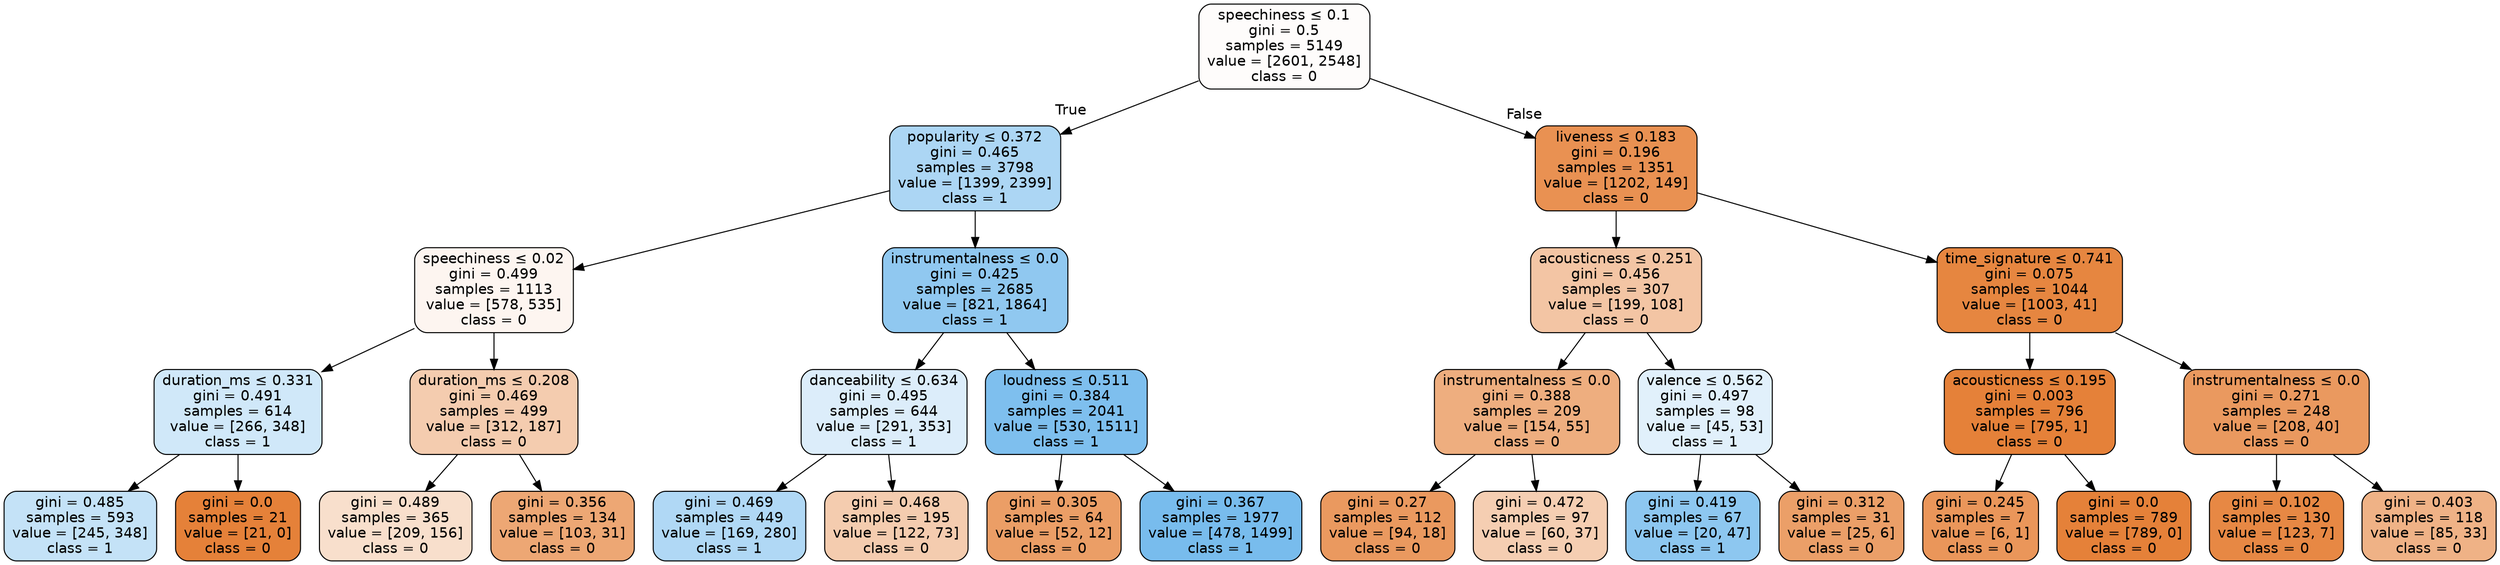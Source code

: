 digraph Tree {
node [shape=box, style="filled, rounded", color="black", fontname=helvetica] ;
edge [fontname=helvetica] ;
0 [label=<speechiness &le; 0.1<br/>gini = 0.5<br/>samples = 5149<br/>value = [2601, 2548]<br/>class = 0>, fillcolor="#e5813905"] ;
1 [label=<popularity &le; 0.372<br/>gini = 0.465<br/>samples = 3798<br/>value = [1399, 2399]<br/>class = 1>, fillcolor="#399de56a"] ;
0 -> 1 [labeldistance=2.5, labelangle=45, headlabel="True"] ;
2 [label=<speechiness &le; 0.02<br/>gini = 0.499<br/>samples = 1113<br/>value = [578, 535]<br/>class = 0>, fillcolor="#e5813913"] ;
1 -> 2 ;
3 [label=<duration_ms &le; 0.331<br/>gini = 0.491<br/>samples = 614<br/>value = [266, 348]<br/>class = 1>, fillcolor="#399de53c"] ;
2 -> 3 ;
4 [label=<gini = 0.485<br/>samples = 593<br/>value = [245, 348]<br/>class = 1>, fillcolor="#399de54b"] ;
3 -> 4 ;
5 [label=<gini = 0.0<br/>samples = 21<br/>value = [21, 0]<br/>class = 0>, fillcolor="#e58139ff"] ;
3 -> 5 ;
6 [label=<duration_ms &le; 0.208<br/>gini = 0.469<br/>samples = 499<br/>value = [312, 187]<br/>class = 0>, fillcolor="#e5813966"] ;
2 -> 6 ;
7 [label=<gini = 0.489<br/>samples = 365<br/>value = [209, 156]<br/>class = 0>, fillcolor="#e5813941"] ;
6 -> 7 ;
8 [label=<gini = 0.356<br/>samples = 134<br/>value = [103, 31]<br/>class = 0>, fillcolor="#e58139b2"] ;
6 -> 8 ;
9 [label=<instrumentalness &le; 0.0<br/>gini = 0.425<br/>samples = 2685<br/>value = [821, 1864]<br/>class = 1>, fillcolor="#399de58f"] ;
1 -> 9 ;
10 [label=<danceability &le; 0.634<br/>gini = 0.495<br/>samples = 644<br/>value = [291, 353]<br/>class = 1>, fillcolor="#399de52d"] ;
9 -> 10 ;
11 [label=<gini = 0.469<br/>samples = 449<br/>value = [169, 280]<br/>class = 1>, fillcolor="#399de565"] ;
10 -> 11 ;
12 [label=<gini = 0.468<br/>samples = 195<br/>value = [122, 73]<br/>class = 0>, fillcolor="#e5813966"] ;
10 -> 12 ;
13 [label=<loudness &le; 0.511<br/>gini = 0.384<br/>samples = 2041<br/>value = [530, 1511]<br/>class = 1>, fillcolor="#399de5a6"] ;
9 -> 13 ;
14 [label=<gini = 0.305<br/>samples = 64<br/>value = [52, 12]<br/>class = 0>, fillcolor="#e58139c4"] ;
13 -> 14 ;
15 [label=<gini = 0.367<br/>samples = 1977<br/>value = [478, 1499]<br/>class = 1>, fillcolor="#399de5ae"] ;
13 -> 15 ;
16 [label=<liveness &le; 0.183<br/>gini = 0.196<br/>samples = 1351<br/>value = [1202, 149]<br/>class = 0>, fillcolor="#e58139df"] ;
0 -> 16 [labeldistance=2.5, labelangle=-45, headlabel="False"] ;
17 [label=<acousticness &le; 0.251<br/>gini = 0.456<br/>samples = 307<br/>value = [199, 108]<br/>class = 0>, fillcolor="#e5813975"] ;
16 -> 17 ;
18 [label=<instrumentalness &le; 0.0<br/>gini = 0.388<br/>samples = 209<br/>value = [154, 55]<br/>class = 0>, fillcolor="#e58139a4"] ;
17 -> 18 ;
19 [label=<gini = 0.27<br/>samples = 112<br/>value = [94, 18]<br/>class = 0>, fillcolor="#e58139ce"] ;
18 -> 19 ;
20 [label=<gini = 0.472<br/>samples = 97<br/>value = [60, 37]<br/>class = 0>, fillcolor="#e5813962"] ;
18 -> 20 ;
21 [label=<valence &le; 0.562<br/>gini = 0.497<br/>samples = 98<br/>value = [45, 53]<br/>class = 1>, fillcolor="#399de526"] ;
17 -> 21 ;
22 [label=<gini = 0.419<br/>samples = 67<br/>value = [20, 47]<br/>class = 1>, fillcolor="#399de592"] ;
21 -> 22 ;
23 [label=<gini = 0.312<br/>samples = 31<br/>value = [25, 6]<br/>class = 0>, fillcolor="#e58139c2"] ;
21 -> 23 ;
24 [label=<time_signature &le; 0.741<br/>gini = 0.075<br/>samples = 1044<br/>value = [1003, 41]<br/>class = 0>, fillcolor="#e58139f5"] ;
16 -> 24 ;
25 [label=<acousticness &le; 0.195<br/>gini = 0.003<br/>samples = 796<br/>value = [795, 1]<br/>class = 0>, fillcolor="#e58139ff"] ;
24 -> 25 ;
26 [label=<gini = 0.245<br/>samples = 7<br/>value = [6, 1]<br/>class = 0>, fillcolor="#e58139d4"] ;
25 -> 26 ;
27 [label=<gini = 0.0<br/>samples = 789<br/>value = [789, 0]<br/>class = 0>, fillcolor="#e58139ff"] ;
25 -> 27 ;
28 [label=<instrumentalness &le; 0.0<br/>gini = 0.271<br/>samples = 248<br/>value = [208, 40]<br/>class = 0>, fillcolor="#e58139ce"] ;
24 -> 28 ;
29 [label=<gini = 0.102<br/>samples = 130<br/>value = [123, 7]<br/>class = 0>, fillcolor="#e58139f0"] ;
28 -> 29 ;
30 [label=<gini = 0.403<br/>samples = 118<br/>value = [85, 33]<br/>class = 0>, fillcolor="#e581399c"] ;
28 -> 30 ;
}